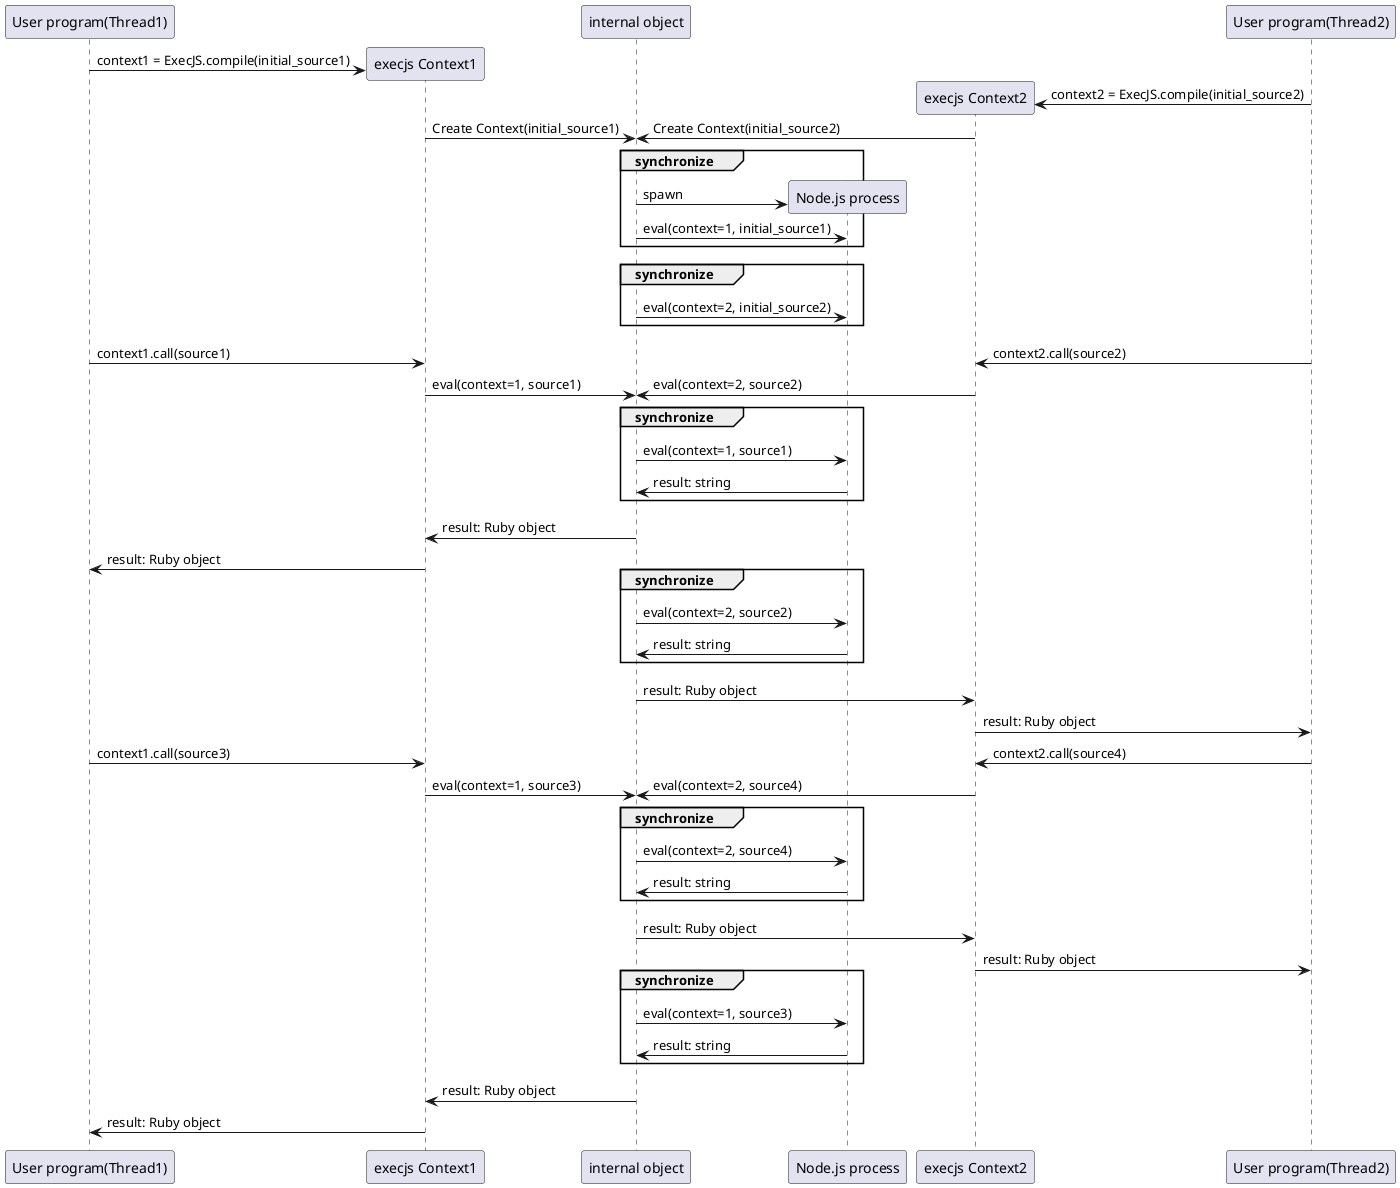 @startuml

!pragma teoz true

participant "User program(Thread1)" as ruby1
participant "execjs Context1" as context1
participant "internal object" as vm
participant "Node.js process" as node
participant "execjs Context2" as context2
participant "User program(Thread2)" as ruby2

create context1
ruby1 -> context1 : context1 = ExecJS.compile(initial_source1)
create context2
ruby2 -> context2 : context2 = ExecJS.compile(initial_source2)
context1 -> vm : Create Context(initial_source1)
& context2 -> vm : Create Context(initial_source2)
create node
group synchronize
    vm -> node : spawn
    vm -> node : eval(context=1, initial_source1)
end
group synchronize
    vm -> node : eval(context=2, initial_source2)
end

ruby1 -> context1 : context1.call(source1)
& ruby2 -> context2 : context2.call(source2)
context1 -> vm : eval(context=1, source1)
& context2 -> vm : eval(context=2, source2)
group synchronize
    vm -> node : eval(context=1, source1)
    node -> vm : result: string
end
vm -> context1 : result: Ruby object
context1 -> ruby1 : result: Ruby object
& group synchronize
    vm -> node : eval(context=2, source2)
    node -> vm : result: string
end
vm -> context2 : result: Ruby object
context2 -> ruby2 : result: Ruby object

ruby1 -> context1 : context1.call(source3)
& ruby2 -> context2 : context2.call(source4)
context1 -> vm : eval(context=1, source3)
& context2 -> vm : eval(context=2, source4)
group synchronize
    vm -> node : eval(context=2, source4)
    node -> vm : result: string
end
vm -> context2 : result: Ruby object
context2 -> ruby2 : result: Ruby object
& group synchronize
    vm -> node : eval(context=1, source3)
    node -> vm : result: string
end
vm -> context1 : result: Ruby object
context1 -> ruby1 : result: Ruby object
@enduml

